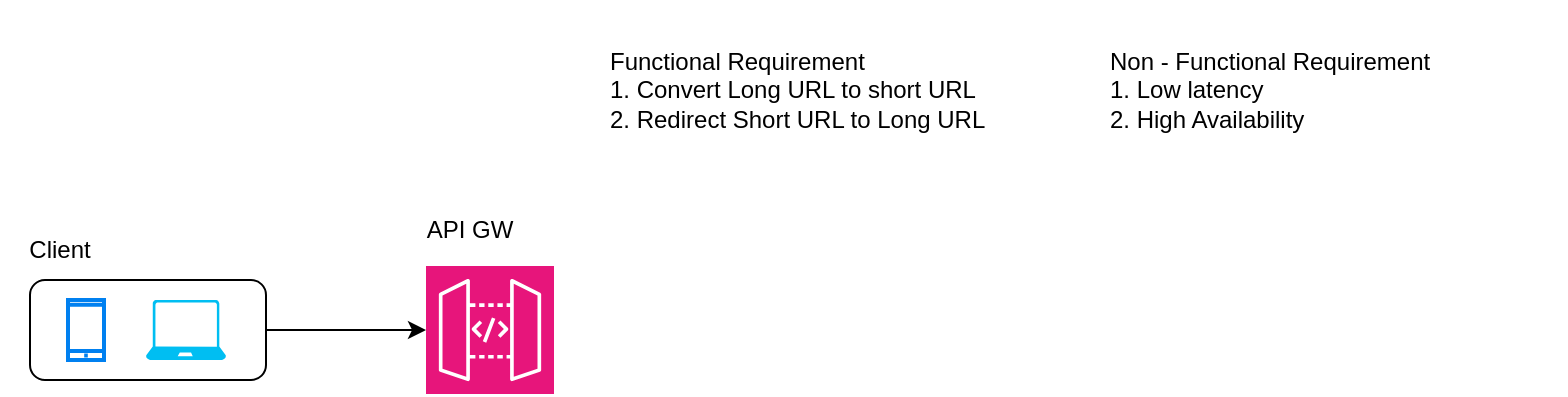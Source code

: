 <mxfile version="28.0.6">
  <diagram name="url-shortner" id="o5_DG1zj-AsPQallC1qa">
    <mxGraphModel dx="1048" dy="417" grid="1" gridSize="10" guides="1" tooltips="1" connect="1" arrows="1" fold="1" page="1" pageScale="1" pageWidth="850" pageHeight="1100" math="0" shadow="0">
      <root>
        <mxCell id="0" />
        <mxCell id="1" parent="0" />
        <mxCell id="9jcErkdEfAQfmoSE7lLc-3" value="" style="rounded=1;whiteSpace=wrap;html=1;" vertex="1" parent="1">
          <mxGeometry x="62" y="150" width="118" height="50" as="geometry" />
        </mxCell>
        <mxCell id="9jcErkdEfAQfmoSE7lLc-4" value="" style="html=1;verticalLabelPosition=bottom;align=center;labelBackgroundColor=#ffffff;verticalAlign=top;strokeWidth=2;strokeColor=#0080F0;shadow=0;dashed=0;shape=mxgraph.ios7.icons.smartphone;" vertex="1" parent="1">
          <mxGeometry x="81" y="160" width="18" height="30" as="geometry" />
        </mxCell>
        <mxCell id="9jcErkdEfAQfmoSE7lLc-5" value="" style="verticalLabelPosition=bottom;html=1;verticalAlign=top;align=center;strokeColor=none;fillColor=#00BEF2;shape=mxgraph.azure.laptop;pointerEvents=1;" vertex="1" parent="1">
          <mxGeometry x="120" y="160" width="40" height="30" as="geometry" />
        </mxCell>
        <mxCell id="9jcErkdEfAQfmoSE7lLc-6" value="Client" style="text;html=1;align=center;verticalAlign=middle;whiteSpace=wrap;rounded=0;" vertex="1" parent="1">
          <mxGeometry x="47" y="120" width="60" height="30" as="geometry" />
        </mxCell>
        <mxCell id="9jcErkdEfAQfmoSE7lLc-8" value="" style="sketch=0;points=[[0,0,0],[0.25,0,0],[0.5,0,0],[0.75,0,0],[1,0,0],[0,1,0],[0.25,1,0],[0.5,1,0],[0.75,1,0],[1,1,0],[0,0.25,0],[0,0.5,0],[0,0.75,0],[1,0.25,0],[1,0.5,0],[1,0.75,0]];outlineConnect=0;fontColor=#232F3E;fillColor=#E7157B;strokeColor=#ffffff;dashed=0;verticalLabelPosition=bottom;verticalAlign=top;align=center;html=1;fontSize=12;fontStyle=0;aspect=fixed;shape=mxgraph.aws4.resourceIcon;resIcon=mxgraph.aws4.api_gateway;" vertex="1" parent="1">
          <mxGeometry x="260" y="143" width="64" height="64" as="geometry" />
        </mxCell>
        <mxCell id="9jcErkdEfAQfmoSE7lLc-9" style="edgeStyle=orthogonalEdgeStyle;rounded=0;orthogonalLoop=1;jettySize=auto;html=1;exitX=1;exitY=0.5;exitDx=0;exitDy=0;entryX=0;entryY=0.5;entryDx=0;entryDy=0;entryPerimeter=0;" edge="1" parent="1" source="9jcErkdEfAQfmoSE7lLc-3" target="9jcErkdEfAQfmoSE7lLc-8">
          <mxGeometry relative="1" as="geometry" />
        </mxCell>
        <mxCell id="9jcErkdEfAQfmoSE7lLc-10" value="API GW" style="text;html=1;align=center;verticalAlign=middle;whiteSpace=wrap;rounded=0;" vertex="1" parent="1">
          <mxGeometry x="252" y="110" width="60" height="30" as="geometry" />
        </mxCell>
        <mxCell id="9jcErkdEfAQfmoSE7lLc-11" value="&lt;div style=&quot;&quot;&gt;&lt;span style=&quot;background-color: transparent; color: light-dark(rgb(0, 0, 0), rgb(255, 255, 255));&quot;&gt;Functional Requirement&lt;/span&gt;&lt;/div&gt;&lt;div&gt;1. Convert Long URL to short URL&lt;/div&gt;&lt;div&gt;2. Redirect Short URL to Long URL&lt;/div&gt;" style="text;html=1;align=left;verticalAlign=middle;whiteSpace=wrap;rounded=0;" vertex="1" parent="1">
          <mxGeometry x="350" y="10" width="230" height="90" as="geometry" />
        </mxCell>
        <mxCell id="9jcErkdEfAQfmoSE7lLc-12" value="&lt;div style=&quot;&quot;&gt;&lt;span style=&quot;background-color: transparent; color: light-dark(rgb(0, 0, 0), rgb(255, 255, 255));&quot;&gt;Non - Functional Requirement&lt;/span&gt;&lt;/div&gt;&lt;div&gt;1. Low latency&lt;/div&gt;&lt;div&gt;2. High Availability&lt;/div&gt;" style="text;html=1;align=left;verticalAlign=middle;whiteSpace=wrap;rounded=0;" vertex="1" parent="1">
          <mxGeometry x="600" y="10" width="230" height="90" as="geometry" />
        </mxCell>
      </root>
    </mxGraphModel>
  </diagram>
</mxfile>
